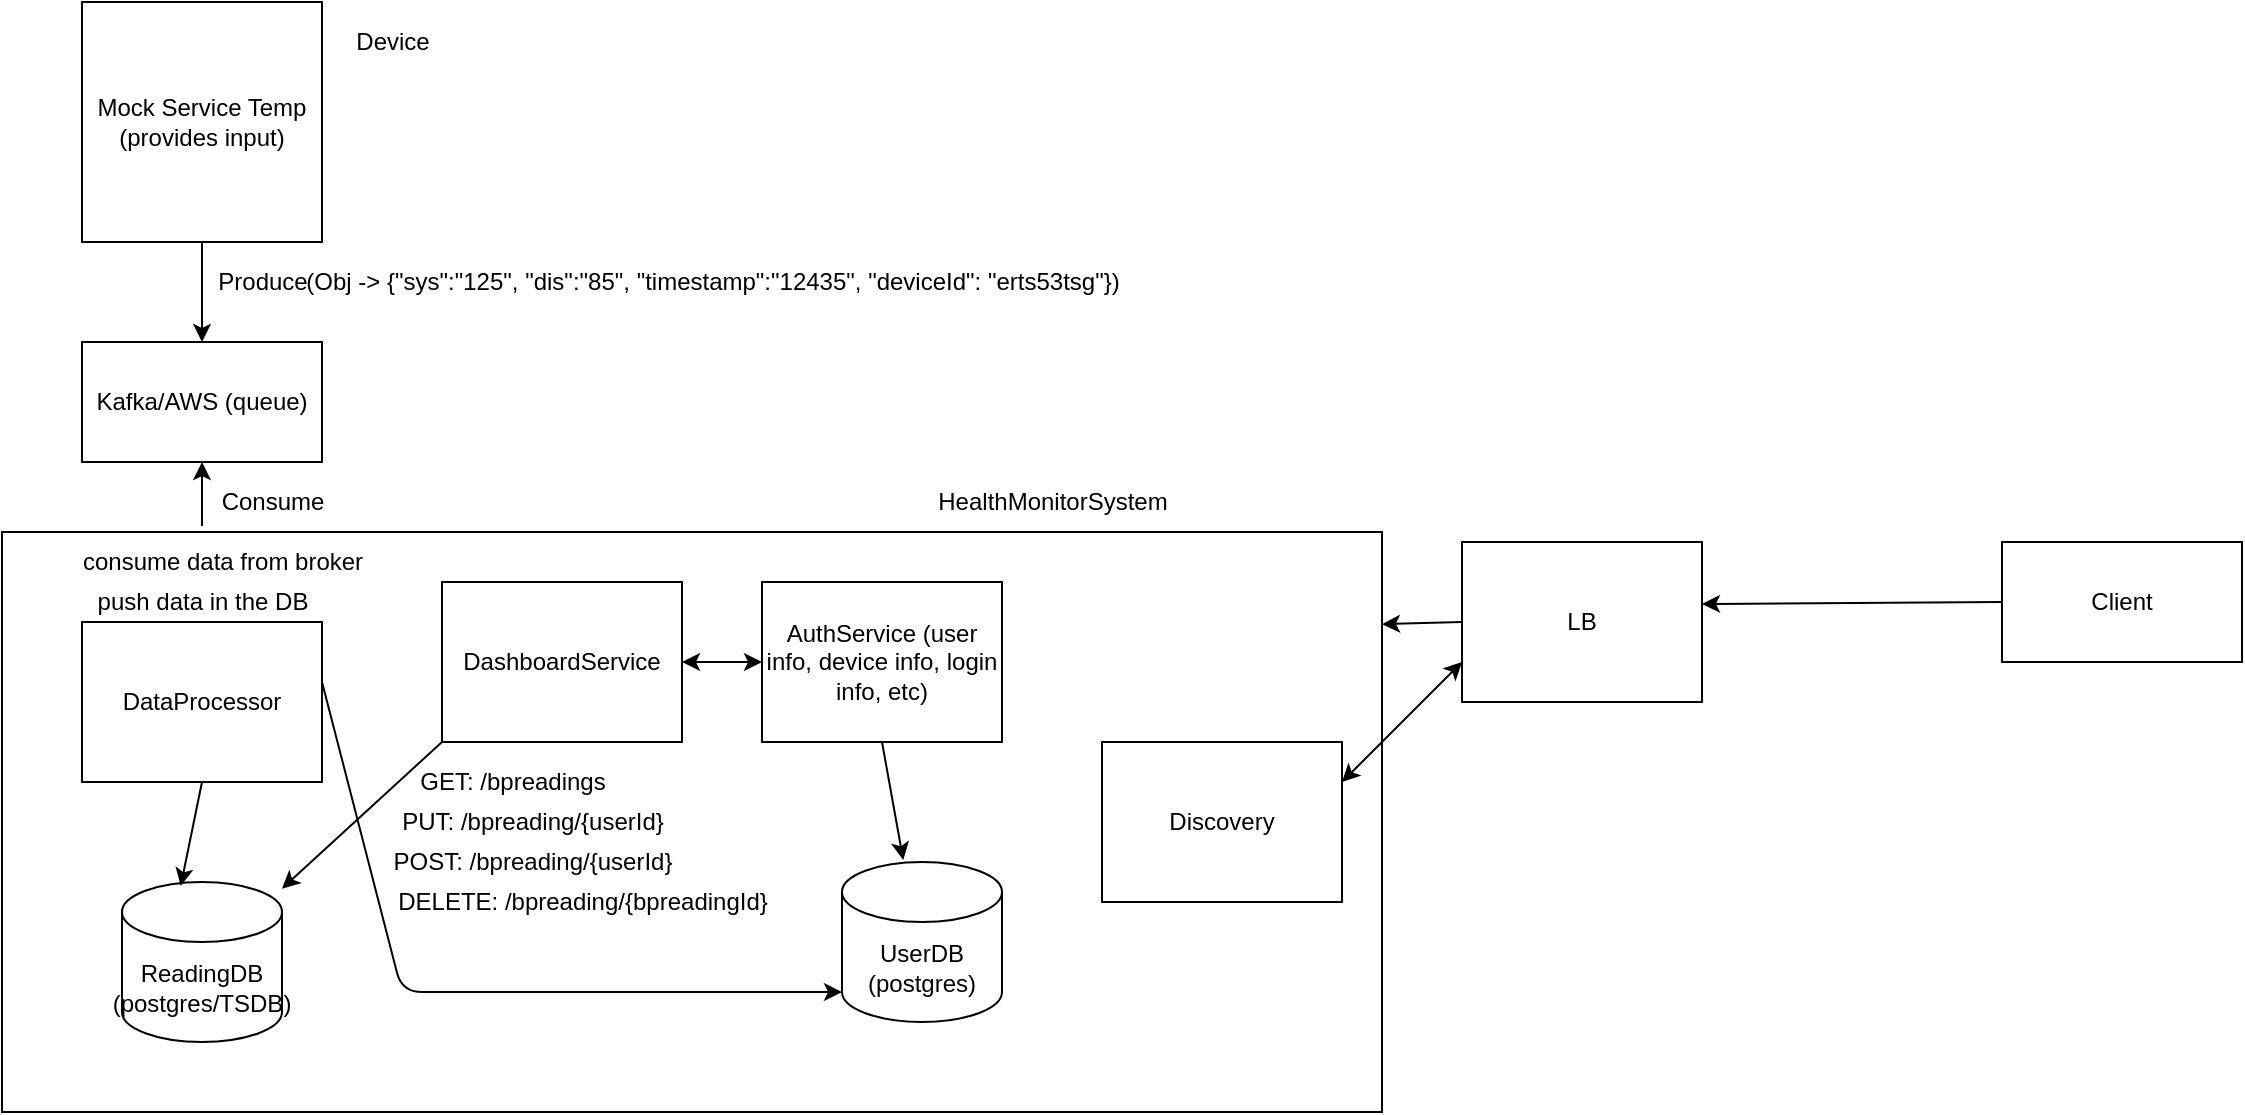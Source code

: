 <mxfile version="14.1.2" type="github">
  <diagram id="4xm_vAh3W-rZlw4PpbCW" name="Page-1">
    <mxGraphModel dx="1298" dy="834" grid="1" gridSize="10" guides="1" tooltips="1" connect="1" arrows="1" fold="1" page="1" pageScale="1" pageWidth="850" pageHeight="1100" math="0" shadow="0">
      <root>
        <mxCell id="0" />
        <mxCell id="1" parent="0" />
        <mxCell id="cq1kmCE_dH1wWy3KrnaW-49" value="" style="rounded=0;whiteSpace=wrap;html=1;" parent="1" vertex="1">
          <mxGeometry y="275" width="690" height="290" as="geometry" />
        </mxCell>
        <mxCell id="cq1kmCE_dH1wWy3KrnaW-1" value="Mock Service Temp (provides input)" style="rounded=0;whiteSpace=wrap;html=1;" parent="1" vertex="1">
          <mxGeometry x="40" y="10" width="120" height="120" as="geometry" />
        </mxCell>
        <mxCell id="cq1kmCE_dH1wWy3KrnaW-4" value="Client" style="rounded=0;whiteSpace=wrap;html=1;" parent="1" vertex="1">
          <mxGeometry x="1000" y="280" width="120" height="60" as="geometry" />
        </mxCell>
        <mxCell id="cq1kmCE_dH1wWy3KrnaW-7" value="" style="endArrow=classic;html=1;exitX=0;exitY=0.5;exitDx=0;exitDy=0;" parent="1" source="cq1kmCE_dH1wWy3KrnaW-4" edge="1">
          <mxGeometry width="50" height="50" relative="1" as="geometry">
            <mxPoint x="250" y="390" as="sourcePoint" />
            <mxPoint x="850" y="311" as="targetPoint" />
          </mxGeometry>
        </mxCell>
        <mxCell id="cq1kmCE_dH1wWy3KrnaW-9" value="&amp;nbsp; &amp;nbsp; &amp;nbsp; &amp;nbsp; &amp;nbsp; &amp;nbsp; &amp;nbsp; &amp;nbsp; &amp;nbsp; &amp;nbsp; &amp;nbsp; &amp;nbsp; &amp;nbsp; &amp;nbsp; &amp;nbsp; &amp;nbsp; &amp;nbsp; &amp;nbsp; &amp;nbsp; &amp;nbsp; &amp;nbsp;&amp;nbsp;" style="text;html=1;align=center;verticalAlign=middle;resizable=0;points=[];autosize=1;" parent="1" vertex="1">
          <mxGeometry x="50" y="210" width="160" height="20" as="geometry" />
        </mxCell>
        <mxCell id="cq1kmCE_dH1wWy3KrnaW-10" value="Kafka/AWS (queue)" style="rounded=0;whiteSpace=wrap;html=1;" parent="1" vertex="1">
          <mxGeometry x="40" y="180" width="120" height="60" as="geometry" />
        </mxCell>
        <mxCell id="cq1kmCE_dH1wWy3KrnaW-11" value="" style="endArrow=classic;html=1;exitX=0.5;exitY=1;exitDx=0;exitDy=0;entryX=0.5;entryY=0;entryDx=0;entryDy=0;" parent="1" source="cq1kmCE_dH1wWy3KrnaW-1" target="cq1kmCE_dH1wWy3KrnaW-10" edge="1">
          <mxGeometry width="50" height="50" relative="1" as="geometry">
            <mxPoint x="190" y="180" as="sourcePoint" />
            <mxPoint x="240" y="130" as="targetPoint" />
          </mxGeometry>
        </mxCell>
        <mxCell id="cq1kmCE_dH1wWy3KrnaW-12" value="Produce" style="text;html=1;align=center;verticalAlign=middle;resizable=0;points=[];autosize=1;" parent="1" vertex="1">
          <mxGeometry x="100" y="140" width="60" height="20" as="geometry" />
        </mxCell>
        <mxCell id="cq1kmCE_dH1wWy3KrnaW-13" value="" style="endArrow=classic;html=1;entryX=0.5;entryY=1;entryDx=0;entryDy=0;" parent="1" target="cq1kmCE_dH1wWy3KrnaW-10" edge="1">
          <mxGeometry width="50" height="50" relative="1" as="geometry">
            <mxPoint x="100" y="272" as="sourcePoint" />
            <mxPoint x="50" y="270" as="targetPoint" />
          </mxGeometry>
        </mxCell>
        <mxCell id="cq1kmCE_dH1wWy3KrnaW-14" value="Consume" style="text;html=1;align=center;verticalAlign=middle;resizable=0;points=[];autosize=1;" parent="1" vertex="1">
          <mxGeometry x="100" y="250" width="70" height="20" as="geometry" />
        </mxCell>
        <mxCell id="cq1kmCE_dH1wWy3KrnaW-22" value="(Obj -&amp;gt; {&quot;sys&quot;:&quot;125&quot;, &quot;dis&quot;:&quot;85&quot;, &quot;timestamp&quot;:&quot;12435&quot;, &quot;deviceId&quot;: &quot;erts53tsg&quot;})" style="text;html=1;align=center;verticalAlign=middle;resizable=0;points=[];autosize=1;" parent="1" vertex="1">
          <mxGeometry x="145" y="140" width="420" height="20" as="geometry" />
        </mxCell>
        <mxCell id="cq1kmCE_dH1wWy3KrnaW-23" value="DashboardService" style="rounded=0;whiteSpace=wrap;html=1;" parent="1" vertex="1">
          <mxGeometry x="220" y="300" width="120" height="80" as="geometry" />
        </mxCell>
        <mxCell id="cq1kmCE_dH1wWy3KrnaW-26" value="GET: /bpreadings" style="text;html=1;align=center;verticalAlign=middle;resizable=0;points=[];autosize=1;" parent="1" vertex="1">
          <mxGeometry x="200" y="390" width="110" height="20" as="geometry" />
        </mxCell>
        <mxCell id="cq1kmCE_dH1wWy3KrnaW-27" value="PUT: /bpreading/{userId}" style="text;html=1;align=center;verticalAlign=middle;resizable=0;points=[];autosize=1;" parent="1" vertex="1">
          <mxGeometry x="190" y="410" width="150" height="20" as="geometry" />
        </mxCell>
        <mxCell id="cq1kmCE_dH1wWy3KrnaW-28" value="POST: /bpreading/{userId}" style="text;html=1;align=center;verticalAlign=middle;resizable=0;points=[];autosize=1;" parent="1" vertex="1">
          <mxGeometry x="190" y="430" width="150" height="20" as="geometry" />
        </mxCell>
        <mxCell id="cq1kmCE_dH1wWy3KrnaW-29" value="DELETE: /bpreading/{bpreadingId}" style="text;html=1;align=center;verticalAlign=middle;resizable=0;points=[];autosize=1;" parent="1" vertex="1">
          <mxGeometry x="190" y="450" width="200" height="20" as="geometry" />
        </mxCell>
        <mxCell id="cq1kmCE_dH1wWy3KrnaW-30" value="DataProcessor" style="rounded=0;whiteSpace=wrap;html=1;" parent="1" vertex="1">
          <mxGeometry x="40" y="320" width="120" height="80" as="geometry" />
        </mxCell>
        <mxCell id="cq1kmCE_dH1wWy3KrnaW-31" value="ReadingDB (postgres/TSDB)" style="shape=cylinder3;whiteSpace=wrap;html=1;boundedLbl=1;backgroundOutline=1;size=15;" parent="1" vertex="1">
          <mxGeometry x="60" y="450" width="80" height="80" as="geometry" />
        </mxCell>
        <mxCell id="cq1kmCE_dH1wWy3KrnaW-32" value="" style="endArrow=classic;html=1;exitX=0.5;exitY=1;exitDx=0;exitDy=0;entryX=0.367;entryY=0.025;entryDx=0;entryDy=0;entryPerimeter=0;" parent="1" source="cq1kmCE_dH1wWy3KrnaW-30" target="cq1kmCE_dH1wWy3KrnaW-31" edge="1">
          <mxGeometry width="50" height="50" relative="1" as="geometry">
            <mxPoint x="90" y="430" as="sourcePoint" />
            <mxPoint x="140" y="380" as="targetPoint" />
          </mxGeometry>
        </mxCell>
        <mxCell id="cq1kmCE_dH1wWy3KrnaW-33" value="consume data from broker" style="text;html=1;align=center;verticalAlign=middle;resizable=0;points=[];autosize=1;" parent="1" vertex="1">
          <mxGeometry x="30" y="280" width="160" height="20" as="geometry" />
        </mxCell>
        <mxCell id="cq1kmCE_dH1wWy3KrnaW-34" value="push data in the DB" style="text;html=1;align=center;verticalAlign=middle;resizable=0;points=[];autosize=1;" parent="1" vertex="1">
          <mxGeometry x="40" y="300" width="120" height="20" as="geometry" />
        </mxCell>
        <mxCell id="cq1kmCE_dH1wWy3KrnaW-35" value="AuthService (user info, device info, login info, etc)" style="rounded=0;whiteSpace=wrap;html=1;" parent="1" vertex="1">
          <mxGeometry x="380" y="300" width="120" height="80" as="geometry" />
        </mxCell>
        <mxCell id="cq1kmCE_dH1wWy3KrnaW-36" value="UserDB (postgres)" style="shape=cylinder3;whiteSpace=wrap;html=1;boundedLbl=1;backgroundOutline=1;size=15;" parent="1" vertex="1">
          <mxGeometry x="420" y="440" width="80" height="80" as="geometry" />
        </mxCell>
        <mxCell id="cq1kmCE_dH1wWy3KrnaW-37" value="" style="endArrow=classic;html=1;exitX=0.5;exitY=1;exitDx=0;exitDy=0;entryX=0.383;entryY=-0.012;entryDx=0;entryDy=0;entryPerimeter=0;" parent="1" source="cq1kmCE_dH1wWy3KrnaW-35" target="cq1kmCE_dH1wWy3KrnaW-36" edge="1">
          <mxGeometry width="50" height="50" relative="1" as="geometry">
            <mxPoint x="450" y="440" as="sourcePoint" />
            <mxPoint x="500" y="390" as="targetPoint" />
          </mxGeometry>
        </mxCell>
        <mxCell id="cq1kmCE_dH1wWy3KrnaW-38" value="LB" style="rounded=0;whiteSpace=wrap;html=1;" parent="1" vertex="1">
          <mxGeometry x="730" y="280" width="120" height="80" as="geometry" />
        </mxCell>
        <mxCell id="cq1kmCE_dH1wWy3KrnaW-39" value="Discovery" style="rounded=0;whiteSpace=wrap;html=1;" parent="1" vertex="1">
          <mxGeometry x="550" y="380" width="120" height="80" as="geometry" />
        </mxCell>
        <mxCell id="cq1kmCE_dH1wWy3KrnaW-46" value="" style="endArrow=classic;html=1;exitX=0;exitY=1;exitDx=0;exitDy=0;" parent="1" source="cq1kmCE_dH1wWy3KrnaW-23" target="cq1kmCE_dH1wWy3KrnaW-31" edge="1">
          <mxGeometry width="50" height="50" relative="1" as="geometry">
            <mxPoint x="340" y="380" as="sourcePoint" />
            <mxPoint x="390" y="330" as="targetPoint" />
          </mxGeometry>
        </mxCell>
        <mxCell id="cq1kmCE_dH1wWy3KrnaW-50" value="" style="endArrow=classic;startArrow=classic;html=1;entryX=0;entryY=0.75;entryDx=0;entryDy=0;exitX=1;exitY=0.25;exitDx=0;exitDy=0;" parent="1" source="cq1kmCE_dH1wWy3KrnaW-39" target="cq1kmCE_dH1wWy3KrnaW-38" edge="1">
          <mxGeometry width="50" height="50" relative="1" as="geometry">
            <mxPoint x="670" y="450" as="sourcePoint" />
            <mxPoint x="720" y="400" as="targetPoint" />
          </mxGeometry>
        </mxCell>
        <mxCell id="cq1kmCE_dH1wWy3KrnaW-51" value="" style="endArrow=classic;html=1;exitX=0;exitY=0.5;exitDx=0;exitDy=0;entryX=1;entryY=0.159;entryDx=0;entryDy=0;entryPerimeter=0;" parent="1" source="cq1kmCE_dH1wWy3KrnaW-38" target="cq1kmCE_dH1wWy3KrnaW-49" edge="1">
          <mxGeometry width="50" height="50" relative="1" as="geometry">
            <mxPoint x="700" y="340" as="sourcePoint" />
            <mxPoint x="750" y="290" as="targetPoint" />
          </mxGeometry>
        </mxCell>
        <mxCell id="cq1kmCE_dH1wWy3KrnaW-52" value="HealthMonitorSystem" style="text;html=1;align=center;verticalAlign=middle;resizable=0;points=[];autosize=1;" parent="1" vertex="1">
          <mxGeometry x="460" y="250" width="130" height="20" as="geometry" />
        </mxCell>
        <mxCell id="rCQl3Q3nnH_-xnrQwZ20-2" value="" style="endArrow=classic;startArrow=classic;html=1;" parent="1" edge="1">
          <mxGeometry width="50" height="50" relative="1" as="geometry">
            <mxPoint x="340" y="340" as="sourcePoint" />
            <mxPoint x="380" y="340" as="targetPoint" />
          </mxGeometry>
        </mxCell>
        <mxCell id="9aoScQVs7jY0kst0fSOM-1" value="Device" style="text;html=1;align=center;verticalAlign=middle;resizable=0;points=[];autosize=1;" vertex="1" parent="1">
          <mxGeometry x="170" y="20" width="50" height="20" as="geometry" />
        </mxCell>
        <mxCell id="9aoScQVs7jY0kst0fSOM-3" value="" style="endArrow=classic;html=1;entryX=0;entryY=1;entryDx=0;entryDy=-15;entryPerimeter=0;" edge="1" parent="1" target="cq1kmCE_dH1wWy3KrnaW-36">
          <mxGeometry width="50" height="50" relative="1" as="geometry">
            <mxPoint x="160" y="350" as="sourcePoint" />
            <mxPoint x="420" y="460" as="targetPoint" />
            <Array as="points">
              <mxPoint x="200" y="505" />
            </Array>
          </mxGeometry>
        </mxCell>
      </root>
    </mxGraphModel>
  </diagram>
</mxfile>
